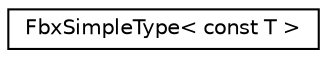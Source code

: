digraph "クラス階層図"
{
  edge [fontname="Helvetica",fontsize="10",labelfontname="Helvetica",labelfontsize="10"];
  node [fontname="Helvetica",fontsize="10",shape=record];
  rankdir="LR";
  Node0 [label="FbxSimpleType\< const T \>",height=0.2,width=0.4,color="black", fillcolor="white", style="filled",URL="$struct_fbx_simple_type_3_01const_01_t_01_4.html"];
}
